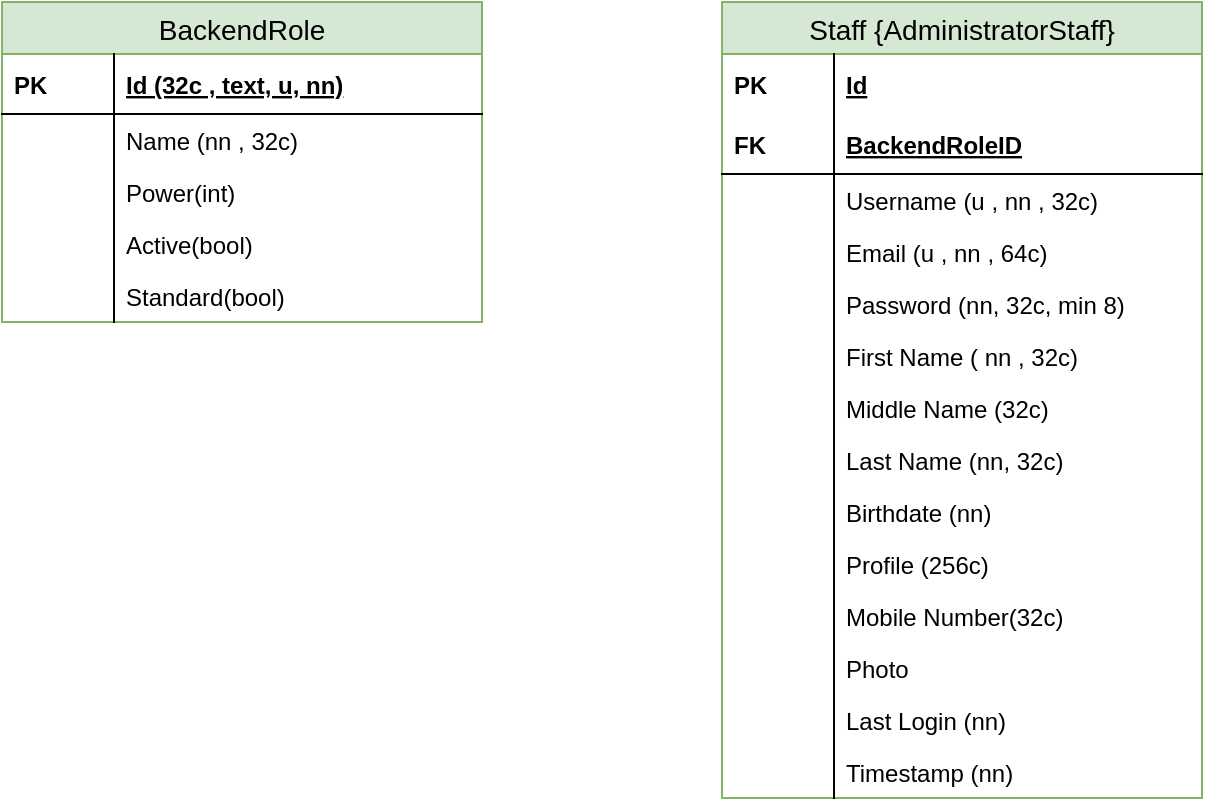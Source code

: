 <mxfile version="13.9.9" type="device"><diagram id="rkv69r_t6e4flx37H02J" name="Page-1"><mxGraphModel dx="3076" dy="822" grid="1" gridSize="10" guides="1" tooltips="1" connect="1" arrows="1" fold="1" page="1" pageScale="1" pageWidth="827" pageHeight="1169" math="0" shadow="0"><root><mxCell id="0"/><mxCell id="1" parent="0"/><mxCell id="wZ4C_13E0wKe-lg_tAVg-1" value="BackendRole" style="swimlane;fontStyle=0;childLayout=stackLayout;horizontal=1;startSize=26;horizontalStack=0;resizeParent=1;resizeParentMax=0;resizeLast=0;collapsible=1;marginBottom=0;swimlaneFillColor=#ffffff;align=center;fontSize=14;fillColor=#d5e8d4;strokeColor=#82b366;" parent="1" vertex="1"><mxGeometry x="-1600" y="40" width="240" height="160" as="geometry"/></mxCell><mxCell id="wZ4C_13E0wKe-lg_tAVg-2" value="Id (32c , text, u, nn)" style="shape=partialRectangle;top=0;left=0;right=0;bottom=1;align=left;verticalAlign=middle;fillColor=none;spacingLeft=60;spacingRight=4;overflow=hidden;rotatable=0;points=[[0,0.5],[1,0.5]];portConstraint=eastwest;dropTarget=0;fontStyle=5;fontSize=12;" parent="wZ4C_13E0wKe-lg_tAVg-1" vertex="1"><mxGeometry y="26" width="240" height="30" as="geometry"/></mxCell><mxCell id="wZ4C_13E0wKe-lg_tAVg-3" value="PK" style="shape=partialRectangle;fontStyle=1;top=0;left=0;bottom=0;fillColor=none;align=left;verticalAlign=middle;spacingLeft=4;spacingRight=4;overflow=hidden;rotatable=0;points=[];portConstraint=eastwest;part=1;fontSize=12;" parent="wZ4C_13E0wKe-lg_tAVg-2" vertex="1" connectable="0"><mxGeometry width="56" height="30" as="geometry"/></mxCell><mxCell id="wZ4C_13E0wKe-lg_tAVg-4" value="Name (nn , 32c)" style="shape=partialRectangle;top=0;left=0;right=0;bottom=0;align=left;verticalAlign=top;fillColor=none;spacingLeft=60;spacingRight=4;overflow=hidden;rotatable=0;points=[[0,0.5],[1,0.5]];portConstraint=eastwest;dropTarget=0;fontSize=12;" parent="wZ4C_13E0wKe-lg_tAVg-1" vertex="1"><mxGeometry y="56" width="240" height="26" as="geometry"/></mxCell><mxCell id="wZ4C_13E0wKe-lg_tAVg-5" value="" style="shape=partialRectangle;top=0;left=0;bottom=0;fillColor=none;align=left;verticalAlign=top;spacingLeft=4;spacingRight=4;overflow=hidden;rotatable=0;points=[];portConstraint=eastwest;part=1;fontSize=12;" parent="wZ4C_13E0wKe-lg_tAVg-4" vertex="1" connectable="0"><mxGeometry width="56" height="26" as="geometry"/></mxCell><mxCell id="wZ4C_13E0wKe-lg_tAVg-6" value="Power(int)" style="shape=partialRectangle;top=0;left=0;right=0;bottom=0;align=left;verticalAlign=top;fillColor=none;spacingLeft=60;spacingRight=4;overflow=hidden;rotatable=0;points=[[0,0.5],[1,0.5]];portConstraint=eastwest;dropTarget=0;fontSize=12;" parent="wZ4C_13E0wKe-lg_tAVg-1" vertex="1"><mxGeometry y="82" width="240" height="26" as="geometry"/></mxCell><mxCell id="wZ4C_13E0wKe-lg_tAVg-7" value="" style="shape=partialRectangle;top=0;left=0;bottom=0;fillColor=none;align=left;verticalAlign=top;spacingLeft=4;spacingRight=4;overflow=hidden;rotatable=0;points=[];portConstraint=eastwest;part=1;fontSize=12;" parent="wZ4C_13E0wKe-lg_tAVg-6" vertex="1" connectable="0"><mxGeometry width="56" height="26" as="geometry"/></mxCell><mxCell id="wZ4C_13E0wKe-lg_tAVg-8" value="Active(bool)" style="shape=partialRectangle;top=0;left=0;right=0;bottom=0;align=left;verticalAlign=top;fillColor=none;spacingLeft=60;spacingRight=4;overflow=hidden;rotatable=0;points=[[0,0.5],[1,0.5]];portConstraint=eastwest;dropTarget=0;fontSize=12;" parent="wZ4C_13E0wKe-lg_tAVg-1" vertex="1"><mxGeometry y="108" width="240" height="26" as="geometry"/></mxCell><mxCell id="wZ4C_13E0wKe-lg_tAVg-9" value="" style="shape=partialRectangle;top=0;left=0;bottom=0;fillColor=none;align=left;verticalAlign=top;spacingLeft=4;spacingRight=4;overflow=hidden;rotatable=0;points=[];portConstraint=eastwest;part=1;fontSize=12;" parent="wZ4C_13E0wKe-lg_tAVg-8" vertex="1" connectable="0"><mxGeometry width="56" height="26" as="geometry"/></mxCell><mxCell id="wZ4C_13E0wKe-lg_tAVg-12" value="Standard(bool)" style="shape=partialRectangle;top=0;left=0;right=0;bottom=0;align=left;verticalAlign=top;fillColor=none;spacingLeft=60;spacingRight=4;overflow=hidden;rotatable=0;points=[[0,0.5],[1,0.5]];portConstraint=eastwest;dropTarget=0;fontSize=12;" parent="wZ4C_13E0wKe-lg_tAVg-1" vertex="1"><mxGeometry y="134" width="240" height="26" as="geometry"/></mxCell><mxCell id="wZ4C_13E0wKe-lg_tAVg-13" value="" style="shape=partialRectangle;top=0;left=0;bottom=0;fillColor=none;align=left;verticalAlign=top;spacingLeft=4;spacingRight=4;overflow=hidden;rotatable=0;points=[];portConstraint=eastwest;part=1;fontSize=12;" parent="wZ4C_13E0wKe-lg_tAVg-12" vertex="1" connectable="0"><mxGeometry width="56" height="26" as="geometry"/></mxCell><mxCell id="t--wkPFh0QXz2PjKRoIQ-1" value="Staff {AdministratorStaff}" style="swimlane;fontStyle=0;childLayout=stackLayout;horizontal=1;startSize=26;fillColor=#d5e8d4;horizontalStack=0;resizeParent=1;resizeParentMax=0;resizeLast=0;collapsible=1;marginBottom=0;swimlaneFillColor=#ffffff;align=center;fontSize=14;strokeColor=#82b366;" vertex="1" parent="1"><mxGeometry x="-1240" y="40" width="240" height="398" as="geometry"/></mxCell><mxCell id="t--wkPFh0QXz2PjKRoIQ-2" value="Id" style="shape=partialRectangle;top=0;left=0;right=0;bottom=0;align=left;verticalAlign=middle;fillColor=none;spacingLeft=60;spacingRight=4;overflow=hidden;rotatable=0;points=[[0,0.5],[1,0.5]];portConstraint=eastwest;dropTarget=0;fontStyle=5;fontSize=12;" vertex="1" parent="t--wkPFh0QXz2PjKRoIQ-1"><mxGeometry y="26" width="240" height="30" as="geometry"/></mxCell><mxCell id="t--wkPFh0QXz2PjKRoIQ-3" value="PK" style="shape=partialRectangle;fontStyle=1;top=0;left=0;bottom=0;fillColor=none;align=left;verticalAlign=middle;spacingLeft=4;spacingRight=4;overflow=hidden;rotatable=0;points=[];portConstraint=eastwest;part=1;fontSize=12;" vertex="1" connectable="0" parent="t--wkPFh0QXz2PjKRoIQ-2"><mxGeometry width="56" height="30" as="geometry"/></mxCell><mxCell id="t--wkPFh0QXz2PjKRoIQ-4" value="BackendRoleID" style="shape=partialRectangle;top=0;left=0;right=0;bottom=1;align=left;verticalAlign=middle;fillColor=none;spacingLeft=60;spacingRight=4;overflow=hidden;rotatable=0;points=[[0,0.5],[1,0.5]];portConstraint=eastwest;dropTarget=0;fontStyle=5;fontSize=12;" vertex="1" parent="t--wkPFh0QXz2PjKRoIQ-1"><mxGeometry y="56" width="240" height="30" as="geometry"/></mxCell><mxCell id="t--wkPFh0QXz2PjKRoIQ-5" value="FK" style="shape=partialRectangle;fontStyle=1;top=0;left=0;bottom=0;fillColor=none;align=left;verticalAlign=middle;spacingLeft=4;spacingRight=4;overflow=hidden;rotatable=0;points=[];portConstraint=eastwest;part=1;fontSize=12;" vertex="1" connectable="0" parent="t--wkPFh0QXz2PjKRoIQ-4"><mxGeometry width="56" height="30" as="geometry"/></mxCell><mxCell id="t--wkPFh0QXz2PjKRoIQ-6" value="Username (u , nn , 32c)" style="shape=partialRectangle;top=0;left=0;right=0;bottom=0;align=left;verticalAlign=top;fillColor=none;spacingLeft=60;spacingRight=4;overflow=hidden;rotatable=0;points=[[0,0.5],[1,0.5]];portConstraint=eastwest;dropTarget=0;fontSize=12;" vertex="1" parent="t--wkPFh0QXz2PjKRoIQ-1"><mxGeometry y="86" width="240" height="26" as="geometry"/></mxCell><mxCell id="t--wkPFh0QXz2PjKRoIQ-7" value="" style="shape=partialRectangle;top=0;left=0;bottom=0;fillColor=none;align=left;verticalAlign=top;spacingLeft=4;spacingRight=4;overflow=hidden;rotatable=0;points=[];portConstraint=eastwest;part=1;fontSize=12;" vertex="1" connectable="0" parent="t--wkPFh0QXz2PjKRoIQ-6"><mxGeometry width="56" height="26" as="geometry"/></mxCell><mxCell id="t--wkPFh0QXz2PjKRoIQ-8" value="Email (u , nn , 64c)" style="shape=partialRectangle;top=0;left=0;right=0;bottom=0;align=left;verticalAlign=top;fillColor=none;spacingLeft=60;spacingRight=4;overflow=hidden;rotatable=0;points=[[0,0.5],[1,0.5]];portConstraint=eastwest;dropTarget=0;fontSize=12;" vertex="1" parent="t--wkPFh0QXz2PjKRoIQ-1"><mxGeometry y="112" width="240" height="26" as="geometry"/></mxCell><mxCell id="t--wkPFh0QXz2PjKRoIQ-9" value="" style="shape=partialRectangle;top=0;left=0;bottom=0;fillColor=none;align=left;verticalAlign=top;spacingLeft=4;spacingRight=4;overflow=hidden;rotatable=0;points=[];portConstraint=eastwest;part=1;fontSize=12;" vertex="1" connectable="0" parent="t--wkPFh0QXz2PjKRoIQ-8"><mxGeometry width="56" height="26" as="geometry"/></mxCell><mxCell id="t--wkPFh0QXz2PjKRoIQ-10" value="Password (nn, 32c, min 8)" style="shape=partialRectangle;top=0;left=0;right=0;bottom=0;align=left;verticalAlign=top;fillColor=none;spacingLeft=60;spacingRight=4;overflow=hidden;rotatable=0;points=[[0,0.5],[1,0.5]];portConstraint=eastwest;dropTarget=0;fontSize=12;" vertex="1" parent="t--wkPFh0QXz2PjKRoIQ-1"><mxGeometry y="138" width="240" height="26" as="geometry"/></mxCell><mxCell id="t--wkPFh0QXz2PjKRoIQ-11" value="" style="shape=partialRectangle;top=0;left=0;bottom=0;fillColor=none;align=left;verticalAlign=top;spacingLeft=4;spacingRight=4;overflow=hidden;rotatable=0;points=[];portConstraint=eastwest;part=1;fontSize=12;" vertex="1" connectable="0" parent="t--wkPFh0QXz2PjKRoIQ-10"><mxGeometry width="56" height="26" as="geometry"/></mxCell><mxCell id="t--wkPFh0QXz2PjKRoIQ-12" value="First Name ( nn , 32c)" style="shape=partialRectangle;top=0;left=0;right=0;bottom=0;align=left;verticalAlign=top;fillColor=none;spacingLeft=60;spacingRight=4;overflow=hidden;rotatable=0;points=[[0,0.5],[1,0.5]];portConstraint=eastwest;dropTarget=0;fontSize=12;" vertex="1" parent="t--wkPFh0QXz2PjKRoIQ-1"><mxGeometry y="164" width="240" height="26" as="geometry"/></mxCell><mxCell id="t--wkPFh0QXz2PjKRoIQ-13" value="" style="shape=partialRectangle;top=0;left=0;bottom=0;fillColor=none;align=left;verticalAlign=top;spacingLeft=4;spacingRight=4;overflow=hidden;rotatable=0;points=[];portConstraint=eastwest;part=1;fontSize=12;" vertex="1" connectable="0" parent="t--wkPFh0QXz2PjKRoIQ-12"><mxGeometry width="56" height="26" as="geometry"/></mxCell><mxCell id="t--wkPFh0QXz2PjKRoIQ-14" value="Middle Name (32c)" style="shape=partialRectangle;top=0;left=0;right=0;bottom=0;align=left;verticalAlign=top;fillColor=none;spacingLeft=60;spacingRight=4;overflow=hidden;rotatable=0;points=[[0,0.5],[1,0.5]];portConstraint=eastwest;dropTarget=0;fontSize=12;" vertex="1" parent="t--wkPFh0QXz2PjKRoIQ-1"><mxGeometry y="190" width="240" height="26" as="geometry"/></mxCell><mxCell id="t--wkPFh0QXz2PjKRoIQ-15" value="" style="shape=partialRectangle;top=0;left=0;bottom=0;fillColor=none;align=left;verticalAlign=top;spacingLeft=4;spacingRight=4;overflow=hidden;rotatable=0;points=[];portConstraint=eastwest;part=1;fontSize=12;" vertex="1" connectable="0" parent="t--wkPFh0QXz2PjKRoIQ-14"><mxGeometry width="56" height="26" as="geometry"/></mxCell><mxCell id="t--wkPFh0QXz2PjKRoIQ-16" value="Last Name (nn, 32c)" style="shape=partialRectangle;top=0;left=0;right=0;bottom=0;align=left;verticalAlign=top;fillColor=none;spacingLeft=60;spacingRight=4;overflow=hidden;rotatable=0;points=[[0,0.5],[1,0.5]];portConstraint=eastwest;dropTarget=0;fontSize=12;" vertex="1" parent="t--wkPFh0QXz2PjKRoIQ-1"><mxGeometry y="216" width="240" height="26" as="geometry"/></mxCell><mxCell id="t--wkPFh0QXz2PjKRoIQ-17" value="" style="shape=partialRectangle;top=0;left=0;bottom=0;fillColor=none;align=left;verticalAlign=top;spacingLeft=4;spacingRight=4;overflow=hidden;rotatable=0;points=[];portConstraint=eastwest;part=1;fontSize=12;" vertex="1" connectable="0" parent="t--wkPFh0QXz2PjKRoIQ-16"><mxGeometry width="56" height="26" as="geometry"/></mxCell><mxCell id="t--wkPFh0QXz2PjKRoIQ-18" value="Birthdate (nn)" style="shape=partialRectangle;top=0;left=0;right=0;bottom=0;align=left;verticalAlign=top;fillColor=none;spacingLeft=60;spacingRight=4;overflow=hidden;rotatable=0;points=[[0,0.5],[1,0.5]];portConstraint=eastwest;dropTarget=0;fontSize=12;" vertex="1" parent="t--wkPFh0QXz2PjKRoIQ-1"><mxGeometry y="242" width="240" height="26" as="geometry"/></mxCell><mxCell id="t--wkPFh0QXz2PjKRoIQ-19" value="" style="shape=partialRectangle;top=0;left=0;bottom=0;fillColor=none;align=left;verticalAlign=top;spacingLeft=4;spacingRight=4;overflow=hidden;rotatable=0;points=[];portConstraint=eastwest;part=1;fontSize=12;" vertex="1" connectable="0" parent="t--wkPFh0QXz2PjKRoIQ-18"><mxGeometry width="56" height="26" as="geometry"/></mxCell><mxCell id="t--wkPFh0QXz2PjKRoIQ-20" value="Profile (256c)" style="shape=partialRectangle;top=0;left=0;right=0;bottom=0;align=left;verticalAlign=top;fillColor=none;spacingLeft=60;spacingRight=4;overflow=hidden;rotatable=0;points=[[0,0.5],[1,0.5]];portConstraint=eastwest;dropTarget=0;fontSize=12;" vertex="1" parent="t--wkPFh0QXz2PjKRoIQ-1"><mxGeometry y="268" width="240" height="26" as="geometry"/></mxCell><mxCell id="t--wkPFh0QXz2PjKRoIQ-21" value="" style="shape=partialRectangle;top=0;left=0;bottom=0;fillColor=none;align=left;verticalAlign=top;spacingLeft=4;spacingRight=4;overflow=hidden;rotatable=0;points=[];portConstraint=eastwest;part=1;fontSize=12;" vertex="1" connectable="0" parent="t--wkPFh0QXz2PjKRoIQ-20"><mxGeometry width="56" height="26" as="geometry"/></mxCell><mxCell id="t--wkPFh0QXz2PjKRoIQ-22" value="Mobile Number(32c)" style="shape=partialRectangle;top=0;left=0;right=0;bottom=0;align=left;verticalAlign=top;fillColor=none;spacingLeft=60;spacingRight=4;overflow=hidden;rotatable=0;points=[[0,0.5],[1,0.5]];portConstraint=eastwest;dropTarget=0;fontSize=12;" vertex="1" parent="t--wkPFh0QXz2PjKRoIQ-1"><mxGeometry y="294" width="240" height="26" as="geometry"/></mxCell><mxCell id="t--wkPFh0QXz2PjKRoIQ-23" value="" style="shape=partialRectangle;top=0;left=0;bottom=0;fillColor=none;align=left;verticalAlign=top;spacingLeft=4;spacingRight=4;overflow=hidden;rotatable=0;points=[];portConstraint=eastwest;part=1;fontSize=12;" vertex="1" connectable="0" parent="t--wkPFh0QXz2PjKRoIQ-22"><mxGeometry width="56" height="26" as="geometry"/></mxCell><mxCell id="t--wkPFh0QXz2PjKRoIQ-24" value="Photo" style="shape=partialRectangle;top=0;left=0;right=0;bottom=0;align=left;verticalAlign=top;fillColor=none;spacingLeft=60;spacingRight=4;overflow=hidden;rotatable=0;points=[[0,0.5],[1,0.5]];portConstraint=eastwest;dropTarget=0;fontSize=12;" vertex="1" parent="t--wkPFh0QXz2PjKRoIQ-1"><mxGeometry y="320" width="240" height="26" as="geometry"/></mxCell><mxCell id="t--wkPFh0QXz2PjKRoIQ-25" value="" style="shape=partialRectangle;top=0;left=0;bottom=0;fillColor=none;align=left;verticalAlign=top;spacingLeft=4;spacingRight=4;overflow=hidden;rotatable=0;points=[];portConstraint=eastwest;part=1;fontSize=12;" vertex="1" connectable="0" parent="t--wkPFh0QXz2PjKRoIQ-24"><mxGeometry width="56" height="26" as="geometry"/></mxCell><mxCell id="t--wkPFh0QXz2PjKRoIQ-26" value="Last Login (nn)" style="shape=partialRectangle;top=0;left=0;right=0;bottom=0;align=left;verticalAlign=top;fillColor=none;spacingLeft=60;spacingRight=4;overflow=hidden;rotatable=0;points=[[0,0.5],[1,0.5]];portConstraint=eastwest;dropTarget=0;fontSize=12;" vertex="1" parent="t--wkPFh0QXz2PjKRoIQ-1"><mxGeometry y="346" width="240" height="26" as="geometry"/></mxCell><mxCell id="t--wkPFh0QXz2PjKRoIQ-27" value="" style="shape=partialRectangle;top=0;left=0;bottom=0;fillColor=none;align=left;verticalAlign=top;spacingLeft=4;spacingRight=4;overflow=hidden;rotatable=0;points=[];portConstraint=eastwest;part=1;fontSize=12;" vertex="1" connectable="0" parent="t--wkPFh0QXz2PjKRoIQ-26"><mxGeometry width="56" height="26" as="geometry"/></mxCell><mxCell id="t--wkPFh0QXz2PjKRoIQ-28" value="Timestamp (nn)" style="shape=partialRectangle;top=0;left=0;right=0;bottom=0;align=left;verticalAlign=top;fillColor=none;spacingLeft=60;spacingRight=4;overflow=hidden;rotatable=0;points=[[0,0.5],[1,0.5]];portConstraint=eastwest;dropTarget=0;fontSize=12;" vertex="1" parent="t--wkPFh0QXz2PjKRoIQ-1"><mxGeometry y="372" width="240" height="26" as="geometry"/></mxCell><mxCell id="t--wkPFh0QXz2PjKRoIQ-29" value="" style="shape=partialRectangle;top=0;left=0;bottom=0;fillColor=none;align=left;verticalAlign=top;spacingLeft=4;spacingRight=4;overflow=hidden;rotatable=0;points=[];portConstraint=eastwest;part=1;fontSize=12;" vertex="1" connectable="0" parent="t--wkPFh0QXz2PjKRoIQ-28"><mxGeometry width="56" height="26" as="geometry"/></mxCell></root></mxGraphModel></diagram></mxfile>